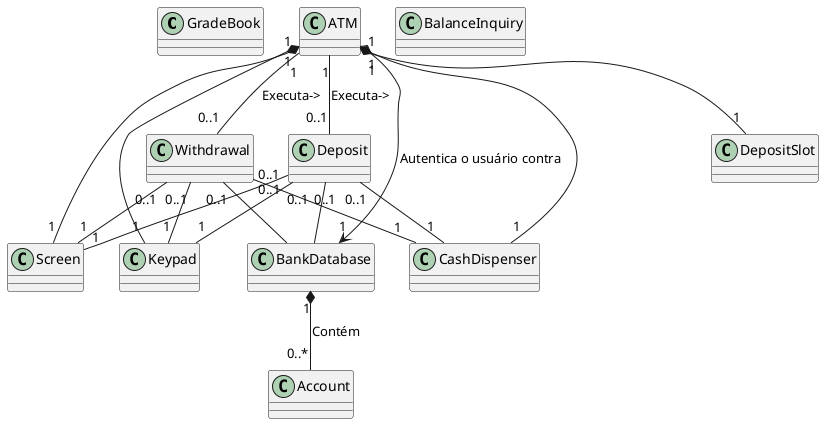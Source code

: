 @startuml
skinparam classAttributeIconSize 0
class GradeBook {
}
class ATM {

}

class Screen {

}

class Keypad{

}
class CashDispenser{

}
class DepositSlot{

}
class Account{

}
class BankDatabase{

}
class BalanceInquiry{

}
class Withdrawal{

}
class Deposit{

}




ATM "1" --> "1" BankDatabase : Autentica o usuário contra
ATM "1" -- "0..1" Withdrawal : Executa->
ATM "1" *-- "1" Screen
ATM "1" *-- "1" Keypad
ATM "1" *-- "1" CashDispenser
ATM "1" *-- "1" DepositSlot
BankDatabase "1" *-- "0..*" Account : Contém
Withdrawal "0..1" -- BankDatabase
Withdrawal "0..1" -- "1" Keypad
Withdrawal "0..1" -- "1" CashDispenser
Withdrawal "0..1" -- "1" Screen

Deposit "0..1" -- BankDatabase
Deposit "0..1" -- "1" Keypad
Deposit "0..1" -- "1" CashDispenser
Deposit "0..1" -- "1" Screen
ATM "1" -- "0..1" Deposit : Executa->


@enduml